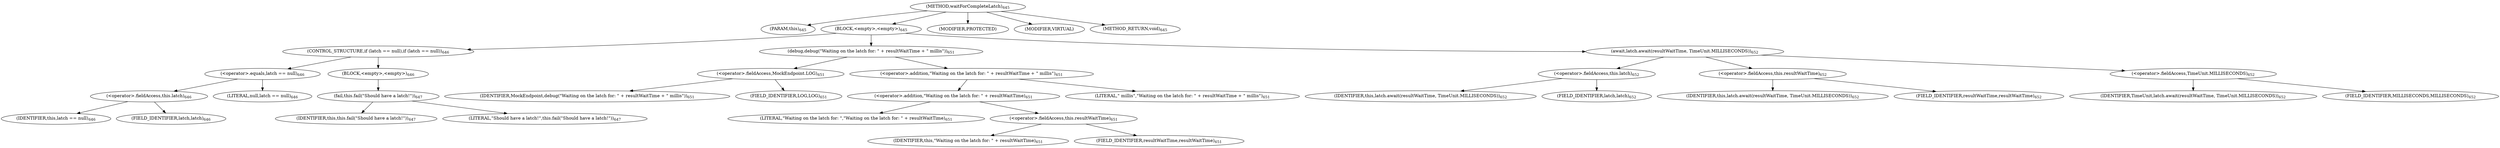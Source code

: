digraph "waitForCompleteLatch" {  
"1613" [label = <(METHOD,waitForCompleteLatch)<SUB>645</SUB>> ]
"105" [label = <(PARAM,this)<SUB>645</SUB>> ]
"1614" [label = <(BLOCK,&lt;empty&gt;,&lt;empty&gt;)<SUB>645</SUB>> ]
"1615" [label = <(CONTROL_STRUCTURE,if (latch == null),if (latch == null))<SUB>646</SUB>> ]
"1616" [label = <(&lt;operator&gt;.equals,latch == null)<SUB>646</SUB>> ]
"1617" [label = <(&lt;operator&gt;.fieldAccess,this.latch)<SUB>646</SUB>> ]
"1618" [label = <(IDENTIFIER,this,latch == null)<SUB>646</SUB>> ]
"1619" [label = <(FIELD_IDENTIFIER,latch,latch)<SUB>646</SUB>> ]
"1620" [label = <(LITERAL,null,latch == null)<SUB>646</SUB>> ]
"1621" [label = <(BLOCK,&lt;empty&gt;,&lt;empty&gt;)<SUB>646</SUB>> ]
"1622" [label = <(fail,this.fail(&quot;Should have a latch!&quot;))<SUB>647</SUB>> ]
"104" [label = <(IDENTIFIER,this,this.fail(&quot;Should have a latch!&quot;))<SUB>647</SUB>> ]
"1623" [label = <(LITERAL,&quot;Should have a latch!&quot;,this.fail(&quot;Should have a latch!&quot;))<SUB>647</SUB>> ]
"1624" [label = <(debug,debug(&quot;Waiting on the latch for: &quot; + resultWaitTime + &quot; millis&quot;))<SUB>651</SUB>> ]
"1625" [label = <(&lt;operator&gt;.fieldAccess,MockEndpoint.LOG)<SUB>651</SUB>> ]
"1626" [label = <(IDENTIFIER,MockEndpoint,debug(&quot;Waiting on the latch for: &quot; + resultWaitTime + &quot; millis&quot;))<SUB>651</SUB>> ]
"1627" [label = <(FIELD_IDENTIFIER,LOG,LOG)<SUB>651</SUB>> ]
"1628" [label = <(&lt;operator&gt;.addition,&quot;Waiting on the latch for: &quot; + resultWaitTime + &quot; millis&quot;)<SUB>651</SUB>> ]
"1629" [label = <(&lt;operator&gt;.addition,&quot;Waiting on the latch for: &quot; + resultWaitTime)<SUB>651</SUB>> ]
"1630" [label = <(LITERAL,&quot;Waiting on the latch for: &quot;,&quot;Waiting on the latch for: &quot; + resultWaitTime)<SUB>651</SUB>> ]
"1631" [label = <(&lt;operator&gt;.fieldAccess,this.resultWaitTime)<SUB>651</SUB>> ]
"1632" [label = <(IDENTIFIER,this,&quot;Waiting on the latch for: &quot; + resultWaitTime)<SUB>651</SUB>> ]
"1633" [label = <(FIELD_IDENTIFIER,resultWaitTime,resultWaitTime)<SUB>651</SUB>> ]
"1634" [label = <(LITERAL,&quot; millis&quot;,&quot;Waiting on the latch for: &quot; + resultWaitTime + &quot; millis&quot;)<SUB>651</SUB>> ]
"1635" [label = <(await,latch.await(resultWaitTime, TimeUnit.MILLISECONDS))<SUB>652</SUB>> ]
"1636" [label = <(&lt;operator&gt;.fieldAccess,this.latch)<SUB>652</SUB>> ]
"1637" [label = <(IDENTIFIER,this,latch.await(resultWaitTime, TimeUnit.MILLISECONDS))<SUB>652</SUB>> ]
"1638" [label = <(FIELD_IDENTIFIER,latch,latch)<SUB>652</SUB>> ]
"1639" [label = <(&lt;operator&gt;.fieldAccess,this.resultWaitTime)<SUB>652</SUB>> ]
"1640" [label = <(IDENTIFIER,this,latch.await(resultWaitTime, TimeUnit.MILLISECONDS))<SUB>652</SUB>> ]
"1641" [label = <(FIELD_IDENTIFIER,resultWaitTime,resultWaitTime)<SUB>652</SUB>> ]
"1642" [label = <(&lt;operator&gt;.fieldAccess,TimeUnit.MILLISECONDS)<SUB>652</SUB>> ]
"1643" [label = <(IDENTIFIER,TimeUnit,latch.await(resultWaitTime, TimeUnit.MILLISECONDS))<SUB>652</SUB>> ]
"1644" [label = <(FIELD_IDENTIFIER,MILLISECONDS,MILLISECONDS)<SUB>652</SUB>> ]
"1645" [label = <(MODIFIER,PROTECTED)> ]
"1646" [label = <(MODIFIER,VIRTUAL)> ]
"1647" [label = <(METHOD_RETURN,void)<SUB>645</SUB>> ]
  "1613" -> "105" 
  "1613" -> "1614" 
  "1613" -> "1645" 
  "1613" -> "1646" 
  "1613" -> "1647" 
  "1614" -> "1615" 
  "1614" -> "1624" 
  "1614" -> "1635" 
  "1615" -> "1616" 
  "1615" -> "1621" 
  "1616" -> "1617" 
  "1616" -> "1620" 
  "1617" -> "1618" 
  "1617" -> "1619" 
  "1621" -> "1622" 
  "1622" -> "104" 
  "1622" -> "1623" 
  "1624" -> "1625" 
  "1624" -> "1628" 
  "1625" -> "1626" 
  "1625" -> "1627" 
  "1628" -> "1629" 
  "1628" -> "1634" 
  "1629" -> "1630" 
  "1629" -> "1631" 
  "1631" -> "1632" 
  "1631" -> "1633" 
  "1635" -> "1636" 
  "1635" -> "1639" 
  "1635" -> "1642" 
  "1636" -> "1637" 
  "1636" -> "1638" 
  "1639" -> "1640" 
  "1639" -> "1641" 
  "1642" -> "1643" 
  "1642" -> "1644" 
}
